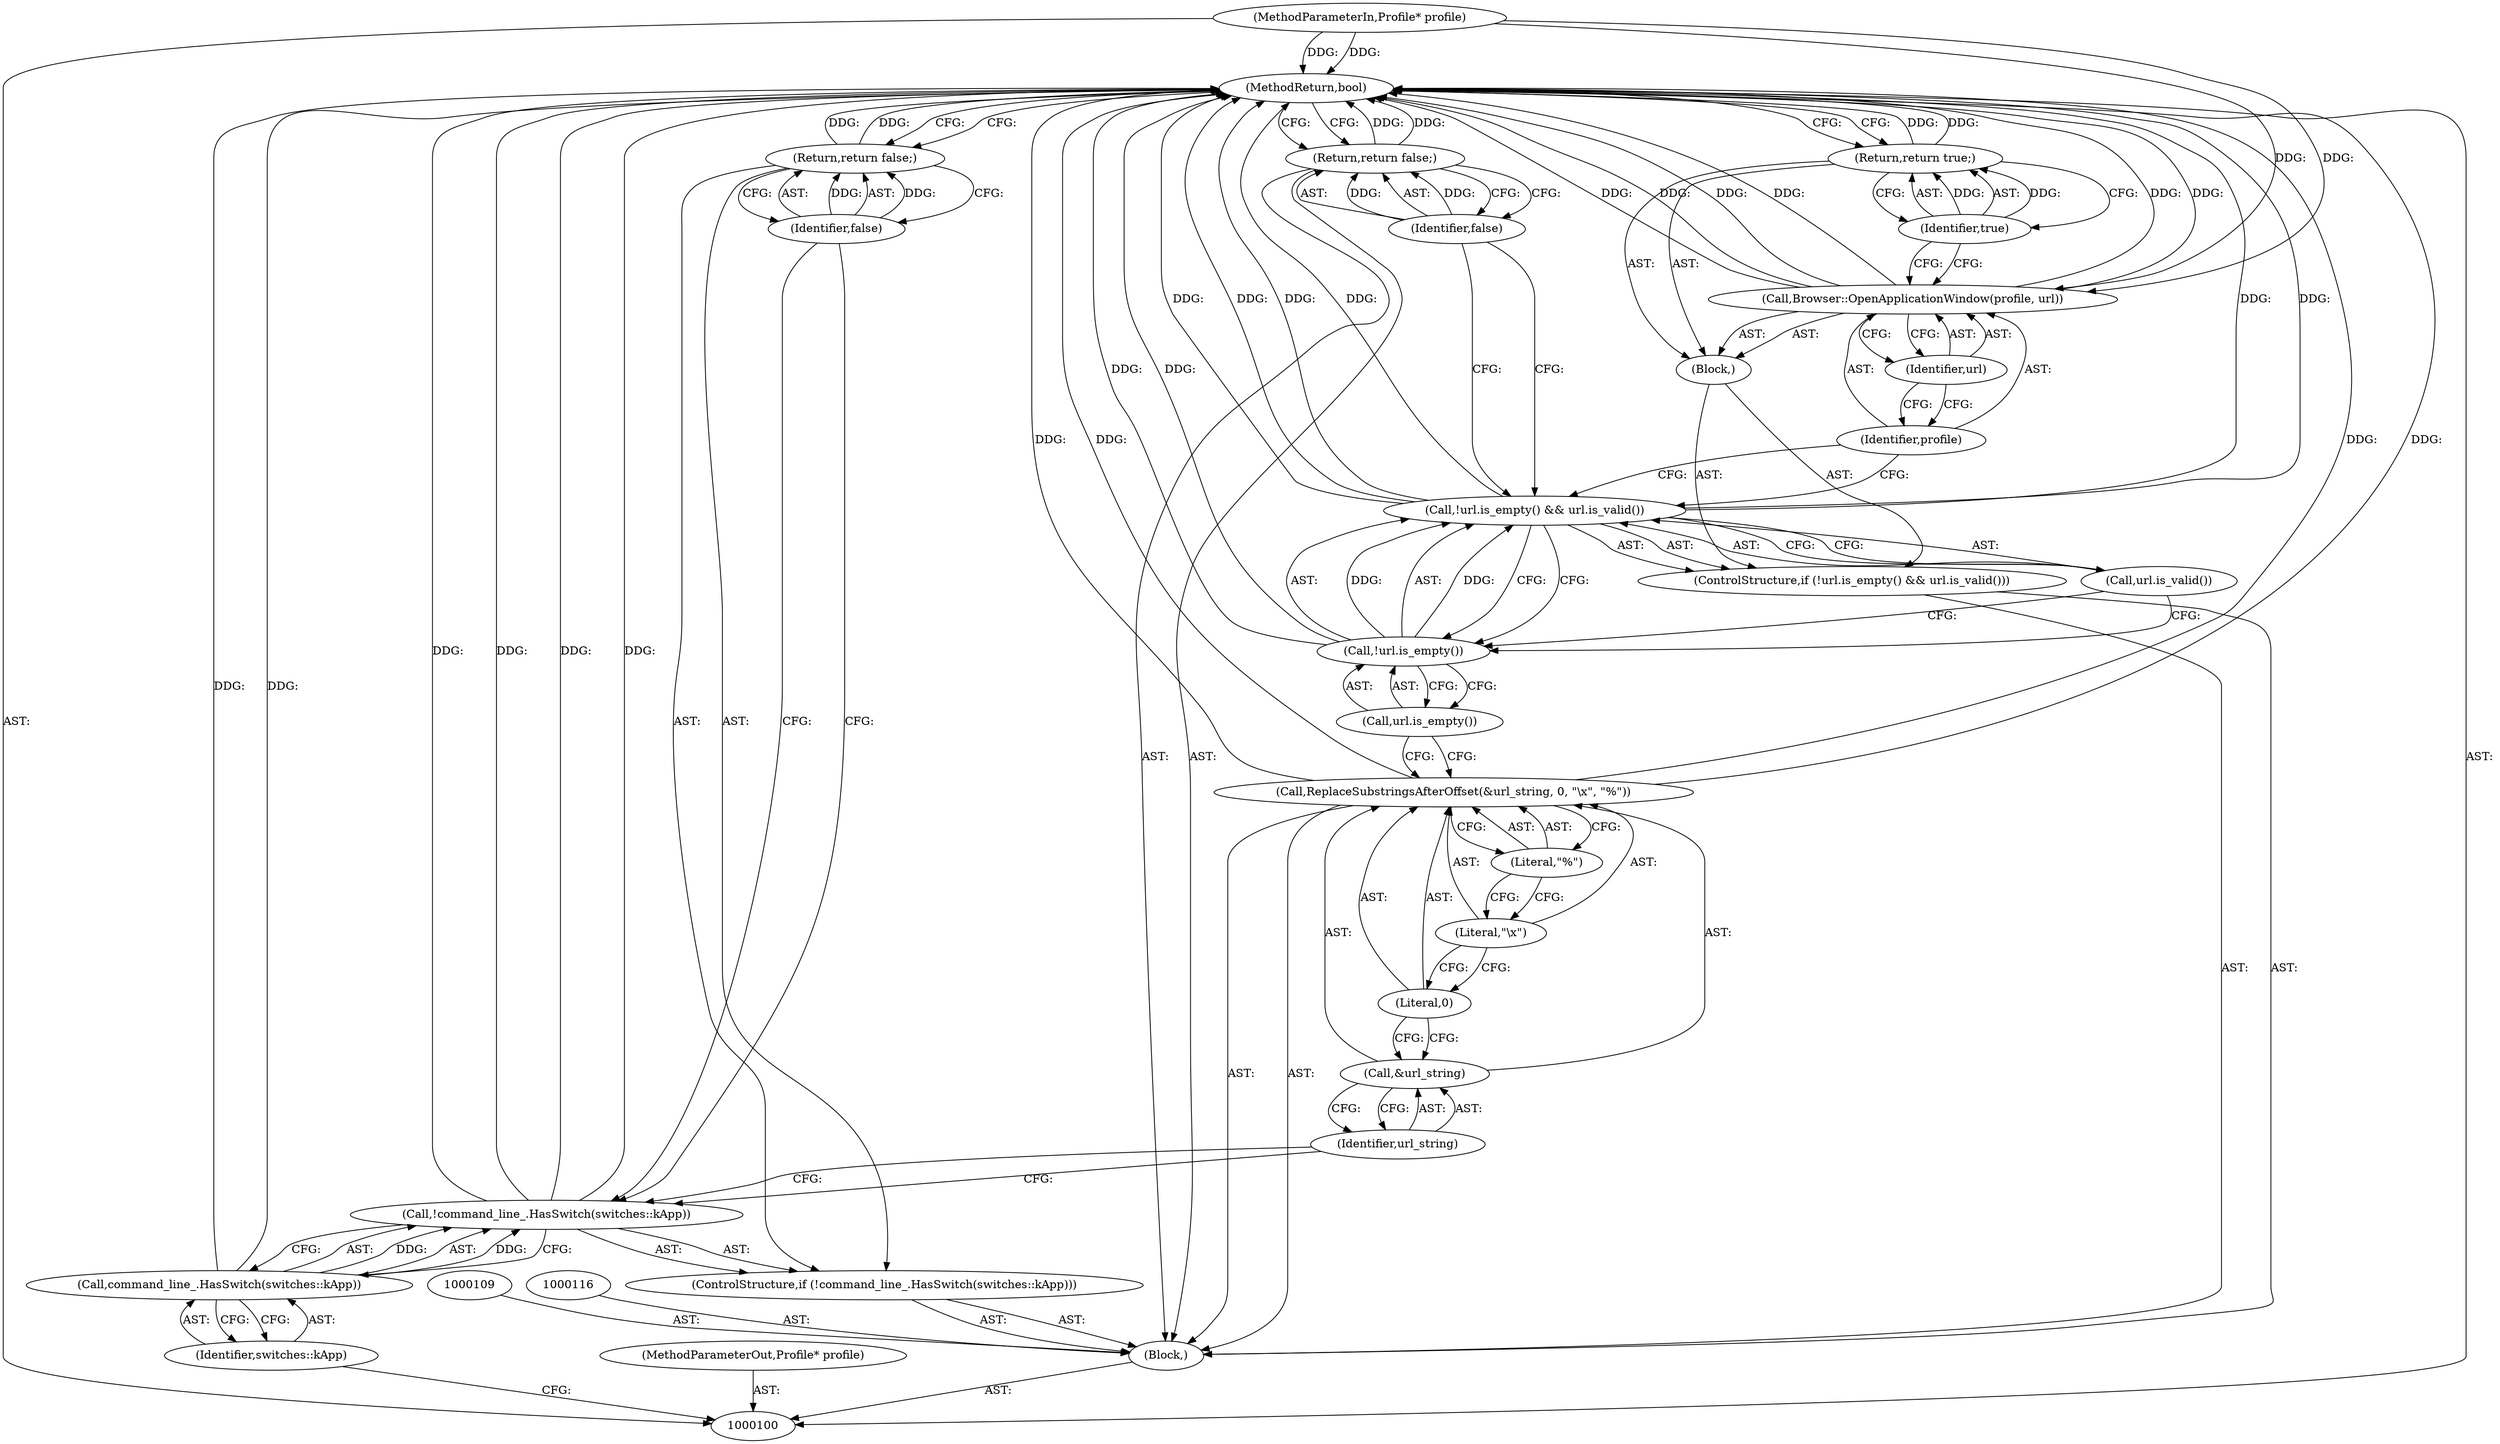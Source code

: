 digraph "0_Chrome_790613cb3725005dda8f7fbfaa344a9e99a8f2a8" {
"1000130" [label="(MethodReturn,bool)"];
"1000101" [label="(MethodParameterIn,Profile* profile)"];
"1000175" [label="(MethodParameterOut,Profile* profile)"];
"1000102" [label="(Block,)"];
"1000121" [label="(Call,url.is_valid())"];
"1000117" [label="(ControlStructure,if (!url.is_empty() && url.is_valid()))"];
"1000122" [label="(Block,)"];
"1000118" [label="(Call,!url.is_empty() && url.is_valid())"];
"1000119" [label="(Call,!url.is_empty())"];
"1000120" [label="(Call,url.is_empty())"];
"1000124" [label="(Identifier,profile)"];
"1000125" [label="(Identifier,url)"];
"1000123" [label="(Call,Browser::OpenApplicationWindow(profile, url))"];
"1000127" [label="(Identifier,true)"];
"1000126" [label="(Return,return true;)"];
"1000128" [label="(Return,return false;)"];
"1000129" [label="(Identifier,false)"];
"1000103" [label="(ControlStructure,if (!command_line_.HasSwitch(switches::kApp)))"];
"1000106" [label="(Identifier,switches::kApp)"];
"1000104" [label="(Call,!command_line_.HasSwitch(switches::kApp))"];
"1000105" [label="(Call,command_line_.HasSwitch(switches::kApp))"];
"1000108" [label="(Identifier,false)"];
"1000107" [label="(Return,return false;)"];
"1000110" [label="(Call,ReplaceSubstringsAfterOffset(&url_string, 0, \"\\x\", \"%\"))"];
"1000111" [label="(Call,&url_string)"];
"1000112" [label="(Identifier,url_string)"];
"1000113" [label="(Literal,0)"];
"1000114" [label="(Literal,\"\\x\")"];
"1000115" [label="(Literal,\"%\")"];
"1000130" -> "1000100"  [label="AST: "];
"1000130" -> "1000107"  [label="CFG: "];
"1000130" -> "1000126"  [label="CFG: "];
"1000130" -> "1000128"  [label="CFG: "];
"1000126" -> "1000130"  [label="DDG: "];
"1000123" -> "1000130"  [label="DDG: "];
"1000123" -> "1000130"  [label="DDG: "];
"1000123" -> "1000130"  [label="DDG: "];
"1000104" -> "1000130"  [label="DDG: "];
"1000104" -> "1000130"  [label="DDG: "];
"1000118" -> "1000130"  [label="DDG: "];
"1000118" -> "1000130"  [label="DDG: "];
"1000118" -> "1000130"  [label="DDG: "];
"1000110" -> "1000130"  [label="DDG: "];
"1000110" -> "1000130"  [label="DDG: "];
"1000105" -> "1000130"  [label="DDG: "];
"1000101" -> "1000130"  [label="DDG: "];
"1000119" -> "1000130"  [label="DDG: "];
"1000128" -> "1000130"  [label="DDG: "];
"1000107" -> "1000130"  [label="DDG: "];
"1000101" -> "1000100"  [label="AST: "];
"1000101" -> "1000130"  [label="DDG: "];
"1000101" -> "1000123"  [label="DDG: "];
"1000175" -> "1000100"  [label="AST: "];
"1000102" -> "1000100"  [label="AST: "];
"1000103" -> "1000102"  [label="AST: "];
"1000109" -> "1000102"  [label="AST: "];
"1000110" -> "1000102"  [label="AST: "];
"1000116" -> "1000102"  [label="AST: "];
"1000117" -> "1000102"  [label="AST: "];
"1000128" -> "1000102"  [label="AST: "];
"1000121" -> "1000118"  [label="AST: "];
"1000121" -> "1000119"  [label="CFG: "];
"1000118" -> "1000121"  [label="CFG: "];
"1000117" -> "1000102"  [label="AST: "];
"1000118" -> "1000117"  [label="AST: "];
"1000122" -> "1000117"  [label="AST: "];
"1000122" -> "1000117"  [label="AST: "];
"1000123" -> "1000122"  [label="AST: "];
"1000126" -> "1000122"  [label="AST: "];
"1000118" -> "1000117"  [label="AST: "];
"1000118" -> "1000119"  [label="CFG: "];
"1000118" -> "1000121"  [label="CFG: "];
"1000119" -> "1000118"  [label="AST: "];
"1000121" -> "1000118"  [label="AST: "];
"1000124" -> "1000118"  [label="CFG: "];
"1000129" -> "1000118"  [label="CFG: "];
"1000118" -> "1000130"  [label="DDG: "];
"1000118" -> "1000130"  [label="DDG: "];
"1000118" -> "1000130"  [label="DDG: "];
"1000119" -> "1000118"  [label="DDG: "];
"1000119" -> "1000118"  [label="AST: "];
"1000119" -> "1000120"  [label="CFG: "];
"1000120" -> "1000119"  [label="AST: "];
"1000121" -> "1000119"  [label="CFG: "];
"1000118" -> "1000119"  [label="CFG: "];
"1000119" -> "1000130"  [label="DDG: "];
"1000119" -> "1000118"  [label="DDG: "];
"1000120" -> "1000119"  [label="AST: "];
"1000120" -> "1000110"  [label="CFG: "];
"1000119" -> "1000120"  [label="CFG: "];
"1000124" -> "1000123"  [label="AST: "];
"1000124" -> "1000118"  [label="CFG: "];
"1000125" -> "1000124"  [label="CFG: "];
"1000125" -> "1000123"  [label="AST: "];
"1000125" -> "1000124"  [label="CFG: "];
"1000123" -> "1000125"  [label="CFG: "];
"1000123" -> "1000122"  [label="AST: "];
"1000123" -> "1000125"  [label="CFG: "];
"1000124" -> "1000123"  [label="AST: "];
"1000125" -> "1000123"  [label="AST: "];
"1000127" -> "1000123"  [label="CFG: "];
"1000123" -> "1000130"  [label="DDG: "];
"1000123" -> "1000130"  [label="DDG: "];
"1000123" -> "1000130"  [label="DDG: "];
"1000101" -> "1000123"  [label="DDG: "];
"1000127" -> "1000126"  [label="AST: "];
"1000127" -> "1000123"  [label="CFG: "];
"1000126" -> "1000127"  [label="CFG: "];
"1000127" -> "1000126"  [label="DDG: "];
"1000126" -> "1000122"  [label="AST: "];
"1000126" -> "1000127"  [label="CFG: "];
"1000127" -> "1000126"  [label="AST: "];
"1000130" -> "1000126"  [label="CFG: "];
"1000126" -> "1000130"  [label="DDG: "];
"1000127" -> "1000126"  [label="DDG: "];
"1000128" -> "1000102"  [label="AST: "];
"1000128" -> "1000129"  [label="CFG: "];
"1000129" -> "1000128"  [label="AST: "];
"1000130" -> "1000128"  [label="CFG: "];
"1000128" -> "1000130"  [label="DDG: "];
"1000129" -> "1000128"  [label="DDG: "];
"1000129" -> "1000128"  [label="AST: "];
"1000129" -> "1000118"  [label="CFG: "];
"1000128" -> "1000129"  [label="CFG: "];
"1000129" -> "1000128"  [label="DDG: "];
"1000103" -> "1000102"  [label="AST: "];
"1000104" -> "1000103"  [label="AST: "];
"1000107" -> "1000103"  [label="AST: "];
"1000106" -> "1000105"  [label="AST: "];
"1000106" -> "1000100"  [label="CFG: "];
"1000105" -> "1000106"  [label="CFG: "];
"1000104" -> "1000103"  [label="AST: "];
"1000104" -> "1000105"  [label="CFG: "];
"1000105" -> "1000104"  [label="AST: "];
"1000108" -> "1000104"  [label="CFG: "];
"1000112" -> "1000104"  [label="CFG: "];
"1000104" -> "1000130"  [label="DDG: "];
"1000104" -> "1000130"  [label="DDG: "];
"1000105" -> "1000104"  [label="DDG: "];
"1000105" -> "1000104"  [label="AST: "];
"1000105" -> "1000106"  [label="CFG: "];
"1000106" -> "1000105"  [label="AST: "];
"1000104" -> "1000105"  [label="CFG: "];
"1000105" -> "1000130"  [label="DDG: "];
"1000105" -> "1000104"  [label="DDG: "];
"1000108" -> "1000107"  [label="AST: "];
"1000108" -> "1000104"  [label="CFG: "];
"1000107" -> "1000108"  [label="CFG: "];
"1000108" -> "1000107"  [label="DDG: "];
"1000107" -> "1000103"  [label="AST: "];
"1000107" -> "1000108"  [label="CFG: "];
"1000108" -> "1000107"  [label="AST: "];
"1000130" -> "1000107"  [label="CFG: "];
"1000107" -> "1000130"  [label="DDG: "];
"1000108" -> "1000107"  [label="DDG: "];
"1000110" -> "1000102"  [label="AST: "];
"1000110" -> "1000115"  [label="CFG: "];
"1000111" -> "1000110"  [label="AST: "];
"1000113" -> "1000110"  [label="AST: "];
"1000114" -> "1000110"  [label="AST: "];
"1000115" -> "1000110"  [label="AST: "];
"1000120" -> "1000110"  [label="CFG: "];
"1000110" -> "1000130"  [label="DDG: "];
"1000110" -> "1000130"  [label="DDG: "];
"1000111" -> "1000110"  [label="AST: "];
"1000111" -> "1000112"  [label="CFG: "];
"1000112" -> "1000111"  [label="AST: "];
"1000113" -> "1000111"  [label="CFG: "];
"1000112" -> "1000111"  [label="AST: "];
"1000112" -> "1000104"  [label="CFG: "];
"1000111" -> "1000112"  [label="CFG: "];
"1000113" -> "1000110"  [label="AST: "];
"1000113" -> "1000111"  [label="CFG: "];
"1000114" -> "1000113"  [label="CFG: "];
"1000114" -> "1000110"  [label="AST: "];
"1000114" -> "1000113"  [label="CFG: "];
"1000115" -> "1000114"  [label="CFG: "];
"1000115" -> "1000110"  [label="AST: "];
"1000115" -> "1000114"  [label="CFG: "];
"1000110" -> "1000115"  [label="CFG: "];
}
